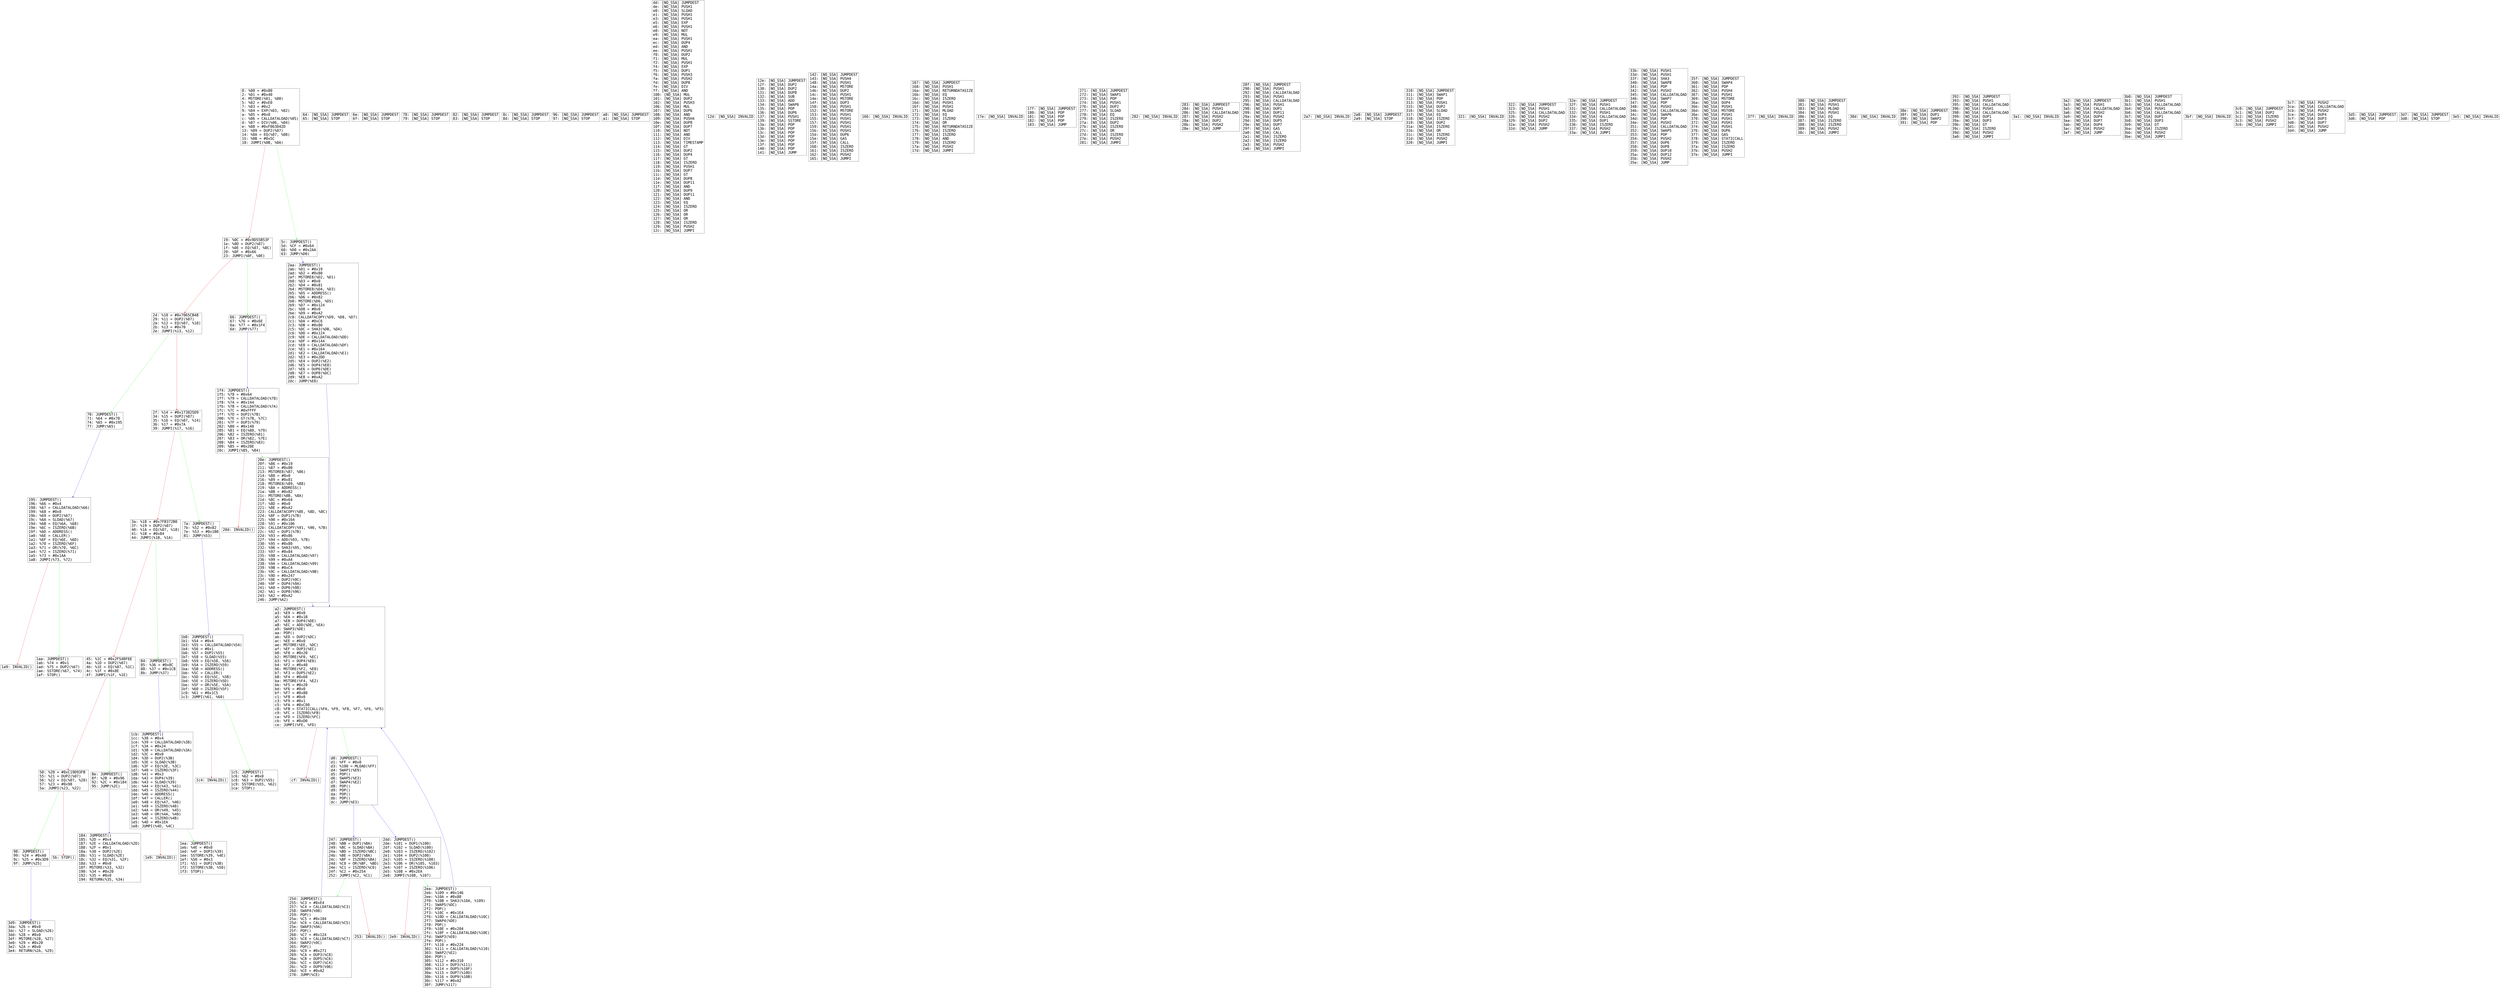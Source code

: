 digraph "graph.cfg.gv" {
	subgraph global {
		node [fontname=Courier fontsize=30.0 rank=same shape=box]
		block_0 [label="0: %00 = #0x80\l2: %01 = #0x40\l4: MSTORE(%01, %00)\l5: %02 = #0xE0\l7: %03 = #0x2\l9: %04 = EXP(%03, %02)\la: %05 = #0x0\lc: %06 = CALLDATALOAD(%05)\ld: %07 = DIV(%06, %04)\le: %08 = #0xF063042D\l13: %09 = DUP2(%07)\l14: %0A = EQ(%07, %08)\l15: %0B = #0x5C\l18: JUMPI(%0B, %0A)\l"]
		block_19 [label="19: %0C = #0x9D55B53F\l1e: %0D = DUP2(%07)\l1f: %0E = EQ(%07, %0C)\l20: %0F = #0x66\l23: JUMPI(%0F, %0E)\l"]
		block_24 [label="24: %10 = #0x7065CB48\l29: %11 = DUP2(%07)\l2a: %12 = EQ(%07, %10)\l2b: %13 = #0x70\l2e: JUMPI(%13, %12)\l"]
		block_2f [label="2f: %14 = #0x173825D9\l34: %15 = DUP2(%07)\l35: %16 = EQ(%07, %14)\l36: %17 = #0x7A\l39: JUMPI(%17, %16)\l"]
		block_3a [label="3a: %18 = #0x7FB372B0\l3f: %19 = DUP2(%07)\l40: %1A = EQ(%07, %18)\l41: %1B = #0x84\l44: JUMPI(%1B, %1A)\l"]
		block_45 [label="45: %1C = #0x2F54BF6E\l4a: %1D = DUP2(%07)\l4b: %1E = EQ(%07, %1C)\l4c: %1F = #0x8E\l4f: JUMPI(%1F, %1E)\l"]
		block_50 [label="50: %20 = #0xC19D93FB\l55: %21 = DUP2(%07)\l56: %22 = EQ(%07, %20)\l57: %23 = #0x98\l5a: JUMPI(%23, %22)\l"]
		block_5b [label="5b: STOP()\l"]
		block_5c [label="5c: JUMPDEST()\l5d: %CF = #0x64\l60: %D0 = #0x2AA\l63: JUMP(%D0)\l"]
		block_64 [label="64: [NO_SSA] JUMPDEST\l65: [NO_SSA] STOP\l"]
		block_66 [label="66: JUMPDEST()\l67: %76 = #0x6E\l6a: %77 = #0x1F4\l6d: JUMP(%77)\l"]
		block_6e [label="6e: [NO_SSA] JUMPDEST\l6f: [NO_SSA] STOP\l"]
		block_70 [label="70: JUMPDEST()\l71: %64 = #0x78\l74: %65 = #0x195\l77: JUMP(%65)\l"]
		block_78 [label="78: [NO_SSA] JUMPDEST\l79: [NO_SSA] STOP\l"]
		block_7a [label="7a: JUMPDEST()\l7b: %52 = #0x82\l7e: %53 = #0x1B0\l81: JUMP(%53)\l"]
		block_82 [label="82: [NO_SSA] JUMPDEST\l83: [NO_SSA] STOP\l"]
		block_84 [label="84: JUMPDEST()\l85: %36 = #0x8C\l88: %37 = #0x1CB\l8b: JUMP(%37)\l"]
		block_8c [label="8c: [NO_SSA] JUMPDEST\l8d: [NO_SSA] STOP\l"]
		block_8e [label="8e: JUMPDEST()\l8f: %2B = #0x96\l92: %2C = #0x184\l95: JUMP(%2C)\l"]
		block_96 [label="96: [NO_SSA] JUMPDEST\l97: [NO_SSA] STOP\l"]
		block_98 [label="98: JUMPDEST()\l99: %24 = #0xA0\l9c: %25 = #0x3D9\l9f: JUMP(%25)\l"]
		block_a0 [label="a0: [NO_SSA] JUMPDEST\la1: [NO_SSA] STOP\l"]
		block_a2 [label="a2: JUMPDEST()\la3: %E9 = #0x0\la5: %EA = #0x1B\la7: %EB = DUP4(%DE)\la8: %EC = ADD(%DE, %EA)\la9: SWAP3(%DE)\laa: POP()\lab: %ED = DUP2(%DC)\lac: %EE = #0x0\lae: MSTORE(%EE, %DC)\laf: %EF = DUP3(%EC)\lb0: %F0 = #0x20\lb2: MSTORE(%F0, %EC)\lb3: %F1 = DUP4(%E0)\lb4: %F2 = #0x40\lb6: MSTORE(%F2, %E0)\lb7: %F3 = DUP5(%E2)\lb8: %F4 = #0x60\lba: MSTORE(%F4, %E2)\lbb: %F5 = #0x20\lbd: %F6 = #0x0\lbf: %F7 = #0x80\lc1: %F8 = #0x0\lc3: %F9 = #0x1\lc5: %FA = #0xC00\lc8: %FB = STATICCALL(%FA, %F9, %F8, %F7, %F6, %F5)\lc9: %FC = ISZERO(%FB)\lca: %FD = ISZERO(%FC)\lcb: %FE = #0xD0\lce: JUMPI(%FE, %FD)\l"]
		block_cf [label="cf: INVALID()\l"]
		block_d0 [label="d0: JUMPDEST()\ld1: %FF = #0x0\ld3: %100 = MLOAD(%FF)\ld4: SWAP1(%E9)\ld5: POP()\ld6: SWAP5(%E3)\ld7: SWAP4(%E2)\ld8: POP()\ld9: POP()\lda: POP()\ldb: POP()\ldc: JUMP(%E3)\l"]
		block_dd [label="dd: [NO_SSA] JUMPDEST\lde: [NO_SSA] PUSH1\le0: [NO_SSA] SLOAD\le1: [NO_SSA] PUSH1\le3: [NO_SSA] PUSH1\le5: [NO_SSA] EXP\le6: [NO_SSA] PUSH1\le8: [NO_SSA] NOT\le9: [NO_SSA] MUL\lea: [NO_SSA] PUSH1\lec: [NO_SSA] DUP4\led: [NO_SSA] AND\lee: [NO_SSA] PUSH1\lf0: [NO_SSA] DUP2\lf1: [NO_SSA] MUL\lf2: [NO_SSA] PUSH1\lf4: [NO_SSA] EXP\lf5: [NO_SSA] DUP1\lf6: [NO_SSA] PUSH3\lfa: [NO_SSA] PUSH2\lfd: [NO_SSA] DUP8\lfe: [NO_SSA] DIV\lff: [NO_SSA] AND\l100: [NO_SSA] MUL\l101: [NO_SSA] DUP2\l102: [NO_SSA] PUSH3\l106: [NO_SSA] MUL\l107: [NO_SSA] DUP6\l108: [NO_SSA] AND\l109: [NO_SSA] PUSH4\l10e: [NO_SSA] DUP8\l10f: [NO_SSA] DUP7\l110: [NO_SSA] NOT\l111: [NO_SSA] AND\l112: [NO_SSA] DIV\l113: [NO_SSA] TIMESTAMP\l114: [NO_SSA] GT\l115: [NO_SSA] DUP2\l116: [NO_SSA] DUP4\l117: [NO_SSA] GT\l118: [NO_SSA] ISZERO\l119: [NO_SSA] PUSH1\l11b: [NO_SSA] DUP7\l11c: [NO_SSA] GT\l11d: [NO_SSA] DUP8\l11e: [NO_SSA] DUP11\l11f: [NO_SSA] AND\l120: [NO_SSA] DUP9\l121: [NO_SSA] DUP11\l122: [NO_SSA] AND\l123: [NO_SSA] EQ\l124: [NO_SSA] ISZERO\l125: [NO_SSA] OR\l126: [NO_SSA] OR\l127: [NO_SSA] OR\l128: [NO_SSA] ISZERO\l129: [NO_SSA] PUSH2\l12c: [NO_SSA] JUMPI\l"]
		block_12d [label="12d: [NO_SSA] INVALID\l"]
		block_12e [label="12e: [NO_SSA] JUMPDEST\l12f: [NO_SSA] DUP2\l130: [NO_SSA] DUP2\l131: [NO_SSA] DUP8\l132: [NO_SSA] SUB\l133: [NO_SSA] ADD\l134: [NO_SSA] SWAP6\l135: [NO_SSA] POP\l136: [NO_SSA] DUP6\l137: [NO_SSA] PUSH1\l139: [NO_SSA] SSTORE\l13a: [NO_SSA] POP\l13b: [NO_SSA] POP\l13c: [NO_SSA] POP\l13d: [NO_SSA] POP\l13e: [NO_SSA] POP\l13f: [NO_SSA] POP\l140: [NO_SSA] POP\l141: [NO_SSA] JUMP\l"]
		block_142 [label="142: [NO_SSA] JUMPDEST\l143: [NO_SSA] PUSH4\l148: [NO_SSA] PUSH1\l14a: [NO_SSA] MSTORE\l14b: [NO_SSA] DUP2\l14c: [NO_SSA] PUSH1\l14e: [NO_SSA] MSTORE\l14f: [NO_SSA] DUP3\l150: [NO_SSA] PUSH1\l152: [NO_SSA] MSTORE\l153: [NO_SSA] PUSH1\l155: [NO_SSA] PUSH1\l157: [NO_SSA] PUSH1\l159: [NO_SSA] PUSH1\l15b: [NO_SSA] PUSH1\l15d: [NO_SSA] DUP6\l15e: [NO_SSA] GAS\l15f: [NO_SSA] CALL\l160: [NO_SSA] ISZERO\l161: [NO_SSA] ISZERO\l162: [NO_SSA] PUSH2\l165: [NO_SSA] JUMPI\l"]
		block_166 [label="166: [NO_SSA] INVALID\l"]
		block_167 [label="167: [NO_SSA] JUMPDEST\l168: [NO_SSA] PUSH1\l16a: [NO_SSA] RETURNDATASIZE\l16b: [NO_SSA] EQ\l16c: [NO_SSA] ISZERO\l16d: [NO_SSA] PUSH1\l16f: [NO_SSA] PUSH1\l171: [NO_SSA] MLOAD\l172: [NO_SSA] EQ\l173: [NO_SSA] ISZERO\l174: [NO_SSA] OR\l175: [NO_SSA] RETURNDATASIZE\l176: [NO_SSA] ISZERO\l177: [NO_SSA] ISZERO\l178: [NO_SSA] AND\l179: [NO_SSA] ISZERO\l17a: [NO_SSA] PUSH2\l17d: [NO_SSA] JUMPI\l"]
		block_17e [label="17e: [NO_SSA] INVALID\l"]
		block_17f [label="17f: [NO_SSA] JUMPDEST\l180: [NO_SSA] POP\l181: [NO_SSA] POP\l182: [NO_SSA] POP\l183: [NO_SSA] JUMP\l"]
		block_184 [label="184: JUMPDEST()\l185: %2D = #0x4\l187: %2E = CALLDATALOAD(%2D)\l188: %2F = #0x1\l18a: %30 = DUP2(%2E)\l18b: %31 = SLOAD(%2E)\l18c: %32 = EQ(%31, %2F)\l18d: %33 = #0x0\l18f: MSTORE(%33, %32)\l190: %34 = #0x20\l192: %35 = #0x0\l194: RETURN(%35, %34)\l"]
		block_195 [label="195: JUMPDEST()\l196: %66 = #0x4\l198: %67 = CALLDATALOAD(%66)\l199: %68 = #0x0\l19b: %69 = DUP2(%67)\l19c: %6A = SLOAD(%67)\l19d: %6B = EQ(%6A, %68)\l19e: %6C = ISZERO(%6B)\l19f: %6D = ADDRESS()\l1a0: %6E = CALLER()\l1a1: %6F = EQ(%6E, %6D)\l1a2: %70 = ISZERO(%6F)\l1a3: %71 = OR(%70, %6C)\l1a4: %72 = ISZERO(%71)\l1a5: %73 = #0x1AA\l1a8: JUMPI(%73, %72)\l"]
		block_1a9 [label="1a9: INVALID()\l"]
		block_1aa [label="1aa: JUMPDEST()\l1ab: %74 = #0x1\l1ad: %75 = DUP2(%67)\l1ae: SSTORE(%67, %74)\l1af: STOP()\l"]
		block_1b0 [label="1b0: JUMPDEST()\l1b1: %54 = #0x4\l1b3: %55 = CALLDATALOAD(%54)\l1b4: %56 = #0x1\l1b6: %57 = DUP2(%55)\l1b7: %58 = SLOAD(%55)\l1b8: %59 = EQ(%58, %56)\l1b9: %5A = ISZERO(%59)\l1ba: %5B = ADDRESS()\l1bb: %5C = CALLER()\l1bc: %5D = EQ(%5C, %5B)\l1bd: %5E = ISZERO(%5D)\l1be: %5F = OR(%5E, %5A)\l1bf: %60 = ISZERO(%5F)\l1c0: %61 = #0x1C5\l1c3: JUMPI(%61, %60)\l"]
		block_1c4 [label="1c4: INVALID()\l"]
		block_1c5 [label="1c5: JUMPDEST()\l1c6: %62 = #0x0\l1c8: %63 = DUP2(%55)\l1c9: SSTORE(%55, %62)\l1ca: STOP()\l"]
		block_1cb [label="1cb: JUMPDEST()\l1cc: %38 = #0x4\l1ce: %39 = CALLDATALOAD(%38)\l1cf: %3A = #0x24\l1d1: %3B = CALLDATALOAD(%3A)\l1d2: %3C = #0x0\l1d4: %3D = DUP2(%3B)\l1d5: %3E = SLOAD(%3B)\l1d6: %3F = EQ(%3E, %3C)\l1d7: %40 = ISZERO(%3F)\l1d8: %41 = #0x3\l1da: %42 = DUP4(%39)\l1db: %43 = SLOAD(%39)\l1dc: %44 = EQ(%43, %41)\l1dd: %45 = ISZERO(%44)\l1de: %46 = ADDRESS()\l1df: %47 = CALLER()\l1e0: %48 = EQ(%47, %46)\l1e1: %49 = ISZERO(%48)\l1e2: %4A = OR(%49, %45)\l1e3: %4B = OR(%4A, %40)\l1e4: %4C = ISZERO(%4B)\l1e5: %4D = #0x1EA\l1e8: JUMPI(%4D, %4C)\l"]
		block_1e9 [label="1e9: INVALID()\l"]
		block_1ea [label="1ea: JUMPDEST()\l1eb: %4E = #0x0\l1ed: %4F = DUP3(%39)\l1ee: SSTORE(%39, %4E)\l1ef: %50 = #0x3\l1f1: %51 = DUP2(%3B)\l1f2: SSTORE(%3B, %50)\l1f3: STOP()\l"]
		block_1f4 [label="1f4: JUMPDEST()\l1f5: %78 = #0x64\l1f7: %79 = CALLDATALOAD(%78)\l1f8: %7A = #0x144\l1fb: %7B = CALLDATALOAD(%7A)\l1fc: %7C = #0xFFFF\l1ff: %7D = DUP2(%7B)\l200: %7E = GT(%7B, %7C)\l201: %7F = DUP3(%79)\l202: %80 = #0x140\l205: %81 = EQ(%80, %79)\l206: %82 = ISZERO(%81)\l207: %83 = OR(%82, %7E)\l208: %84 = ISZERO(%83)\l209: %85 = #0x20E\l20c: JUMPI(%85, %84)\l"]
		block_20d [label="20d: INVALID()\l"]
		block_20e [label="20e: JUMPDEST()\l20f: %86 = #0x19\l211: %87 = #0x80\l213: MSTORE8(%87, %86)\l214: %88 = #0x0\l216: %89 = #0x81\l218: MSTORE8(%89, %88)\l219: %8A = ADDRESS()\l21a: %8B = #0x82\l21c: MSTORE(%8B, %8A)\l21d: %8C = #0x64\l21f: %8D = #0x0\l221: %8E = #0xA2\l223: CALLDATACOPY(%8E, %8D, %8C)\l224: %8F = DUP1(%7B)\l225: %90 = #0x164\l228: %91 = #0x106\l22b: CALLDATACOPY(%91, %90, %7B)\l22c: %92 = DUP1(%7B)\l22d: %93 = #0x86\l22f: %94 = ADD(%93, %7B)\l230: %95 = #0x80\l232: %96 = SHA3(%95, %94)\l233: %97 = #0x84\l235: %98 = CALLDATALOAD(%97)\l236: %99 = #0xA4\l238: %9A = CALLDATALOAD(%99)\l239: %9B = #0xC4\l23b: %9C = CALLDATALOAD(%9B)\l23c: %9D = #0x247\l23f: %9E = DUP2(%9C)\l240: %9F = DUP4(%9A)\l241: %A0 = DUP6(%98)\l242: %A1 = DUP8(%96)\l243: %A2 = #0xA2\l246: JUMP(%A2)\l"]
		block_247 [label="247: JUMPDEST()\l248: %BB = DUP1(%BA)\l249: %BC = SLOAD(%BA)\l24a: %BD = ISZERO(%BC)\l24b: %BE = DUP2(%BA)\l24c: %BF = ISZERO(%BA)\l24d: %C0 = OR(%BF, %BD)\l24e: %C1 = ISZERO(%C0)\l24f: %C2 = #0x254\l252: JUMPI(%C2, %C1)\l"]
		block_253 [label="253: INVALID()\l"]
		block_254 [label="254: JUMPDEST()\l255: %C3 = #0xE4\l257: %C4 = CALLDATALOAD(%C3)\l258: SWAP4(%98)\l259: POP()\l25a: %C5 = #0x104\l25d: %C6 = CALLDATALOAD(%C5)\l25e: SWAP3(%9A)\l25f: POP()\l260: %C7 = #0x124\l263: %C8 = CALLDATALOAD(%C7)\l264: SWAP2(%9C)\l265: POP()\l266: %C9 = #0x271\l269: %CA = DUP3(%C8)\l26a: %CB = DUP5(%C6)\l26b: %CC = DUP7(%C4)\l26c: %CD = DUP9(%96)\l26d: %CE = #0xA2\l270: JUMP(%CE)\l"]
		block_271 [label="271: [NO_SSA] JUMPDEST\l272: [NO_SSA] SWAP1\l273: [NO_SSA] POP\l274: [NO_SSA] PUSH1\l276: [NO_SSA] DUP2\l277: [NO_SSA] SLOAD\l278: [NO_SSA] EQ\l279: [NO_SSA] ISZERO\l27a: [NO_SSA] DUP2\l27b: [NO_SSA] ISZERO\l27c: [NO_SSA] OR\l27d: [NO_SSA] ISZERO\l27e: [NO_SSA] PUSH2\l281: [NO_SSA] JUMPI\l"]
		block_282 [label="282: [NO_SSA] INVALID\l"]
		block_283 [label="283: [NO_SSA] JUMPDEST\l284: [NO_SSA] PUSH1\l286: [NO_SSA] CALLDATALOAD\l287: [NO_SSA] PUSH2\l28a: [NO_SSA] DUP2\l28b: [NO_SSA] PUSH2\l28e: [NO_SSA] JUMP\l"]
		block_28f [label="28f: [NO_SSA] JUMPDEST\l290: [NO_SSA] PUSH1\l292: [NO_SSA] CALLDATALOAD\l293: [NO_SSA] PUSH1\l295: [NO_SSA] CALLDATALOAD\l296: [NO_SSA] PUSH1\l298: [NO_SSA] DUP1\l299: [NO_SSA] DUP11\l29a: [NO_SSA] PUSH2\l29d: [NO_SSA] DUP5\l29e: [NO_SSA] DUP7\l29f: [NO_SSA] GAS\l2a0: [NO_SSA] CALL\l2a1: [NO_SSA] ISZERO\l2a2: [NO_SSA] ISZERO\l2a3: [NO_SSA] PUSH2\l2a6: [NO_SSA] JUMPI\l"]
		block_2a7 [label="2a7: [NO_SSA] INVALID\l"]
		block_2a8 [label="2a8: [NO_SSA] JUMPDEST\l2a9: [NO_SSA] STOP\l"]
		block_2aa [label="2aa: JUMPDEST()\l2ab: %D1 = #0x19\l2ad: %D2 = #0x80\l2af: MSTORE8(%D2, %D1)\l2b0: %D3 = #0x0\l2b2: %D4 = #0x81\l2b4: MSTORE8(%D4, %D3)\l2b5: %D5 = ADDRESS()\l2b6: %D6 = #0x82\l2b8: MSTORE(%D6, %D5)\l2b9: %D7 = #0x124\l2bc: %D8 = #0x0\l2be: %D9 = #0xA2\l2c0: CALLDATACOPY(%D9, %D8, %D7)\l2c1: %DA = #0xC6\l2c3: %DB = #0x80\l2c5: %DC = SHA3(%DB, %DA)\l2c6: %DD = #0x124\l2c9: %DE = CALLDATALOAD(%DD)\l2ca: %DF = #0x144\l2cd: %E0 = CALLDATALOAD(%DF)\l2ce: %E1 = #0x164\l2d1: %E2 = CALLDATALOAD(%E1)\l2d2: %E3 = #0x2DD\l2d5: %E4 = DUP2(%E2)\l2d6: %E5 = DUP4(%E0)\l2d7: %E6 = DUP6(%DE)\l2d8: %E7 = DUP8(%DC)\l2d9: %E8 = #0xA2\l2dc: JUMP(%E8)\l"]
		block_2dd [label="2dd: JUMPDEST()\l2de: %101 = DUP1(%100)\l2df: %102 = SLOAD(%100)\l2e0: %103 = ISZERO(%102)\l2e1: %104 = DUP2(%100)\l2e2: %105 = ISZERO(%100)\l2e3: %106 = OR(%105, %103)\l2e4: %107 = ISZERO(%106)\l2e5: %108 = #0x2EA\l2e8: JUMPI(%108, %107)\l"]
		block_2e9 [label="2e9: INVALID()\l"]
		block_2ea [label="2ea: JUMPDEST()\l2eb: %109 = #0x146\l2ee: %10A = #0x80\l2f0: %10B = SHA3(%10A, %109)\l2f1: SWAP5(%DC)\l2f2: POP()\l2f3: %10C = #0x1E4\l2f6: %10D = CALLDATALOAD(%10C)\l2f7: SWAP4(%DE)\l2f8: POP()\l2f9: %10E = #0x204\l2fc: %10F = CALLDATALOAD(%10E)\l2fd: SWAP3(%E0)\l2fe: POP()\l2ff: %110 = #0x224\l302: %111 = CALLDATALOAD(%110)\l303: SWAP2(%E2)\l304: POP()\l305: %112 = #0x310\l308: %113 = DUP3(%111)\l309: %114 = DUP5(%10F)\l30a: %115 = DUP7(%10D)\l30b: %116 = DUP9(%10B)\l30c: %117 = #0xA2\l30f: JUMP(%117)\l"]
		block_310 [label="310: [NO_SSA] JUMPDEST\l311: [NO_SSA] SWAP1\l312: [NO_SSA] POP\l313: [NO_SSA] PUSH1\l315: [NO_SSA] DUP2\l316: [NO_SSA] SLOAD\l317: [NO_SSA] EQ\l318: [NO_SSA] ISZERO\l319: [NO_SSA] DUP2\l31a: [NO_SSA] ISZERO\l31b: [NO_SSA] OR\l31c: [NO_SSA] ISZERO\l31d: [NO_SSA] PUSH2\l320: [NO_SSA] JUMPI\l"]
		block_321 [label="321: [NO_SSA] INVALID\l"]
		block_322 [label="322: [NO_SSA] JUMPDEST\l323: [NO_SSA] PUSH1\l325: [NO_SSA] CALLDATALOAD\l326: [NO_SSA] PUSH2\l329: [NO_SSA] DUP2\l32a: [NO_SSA] PUSH2\l32d: [NO_SSA] JUMP\l"]
		block_32e [label="32e: [NO_SSA] JUMPDEST\l32f: [NO_SSA] PUSH1\l331: [NO_SSA] CALLDATALOAD\l332: [NO_SSA] PUSH1\l334: [NO_SSA] CALLDATALOAD\l335: [NO_SSA] DUP1\l336: [NO_SSA] ISZERO\l337: [NO_SSA] PUSH2\l33a: [NO_SSA] JUMPI\l"]
		block_33b [label="33b: [NO_SSA] PUSH1\l33d: [NO_SSA] PUSH1\l33f: [NO_SSA] SHA3\l340: [NO_SSA] SWAP8\l341: [NO_SSA] POP\l342: [NO_SSA] PUSH2\l345: [NO_SSA] CALLDATALOAD\l346: [NO_SSA] SWAP7\l347: [NO_SSA] POP\l348: [NO_SSA] PUSH2\l34b: [NO_SSA] CALLDATALOAD\l34c: [NO_SSA] SWAP6\l34d: [NO_SSA] POP\l34e: [NO_SSA] PUSH2\l351: [NO_SSA] CALLDATALOAD\l352: [NO_SSA] SWAP5\l353: [NO_SSA] POP\l354: [NO_SSA] PUSH2\l357: [NO_SSA] DUP6\l358: [NO_SSA] DUP8\l359: [NO_SSA] DUP10\l35a: [NO_SSA] DUP12\l35b: [NO_SSA] PUSH2\l35e: [NO_SSA] JUMP\l"]
		block_35f [label="35f: [NO_SSA] JUMPDEST\l360: [NO_SSA] SWAP4\l361: [NO_SSA] POP\l362: [NO_SSA] PUSH4\l367: [NO_SSA] PUSH1\l369: [NO_SSA] MSTORE\l36a: [NO_SSA] DUP4\l36b: [NO_SSA] PUSH1\l36d: [NO_SSA] MSTORE\l36e: [NO_SSA] PUSH1\l370: [NO_SSA] PUSH1\l372: [NO_SSA] PUSH1\l374: [NO_SSA] PUSH1\l376: [NO_SSA] DUP6\l377: [NO_SSA] GAS\l378: [NO_SSA] STATICCALL\l379: [NO_SSA] ISZERO\l37a: [NO_SSA] ISZERO\l37b: [NO_SSA] PUSH2\l37e: [NO_SSA] JUMPI\l"]
		block_37f [label="37f: [NO_SSA] INVALID\l"]
		block_380 [label="380: [NO_SSA] JUMPDEST\l381: [NO_SSA] PUSH1\l383: [NO_SSA] MLOAD\l384: [NO_SSA] PUSH1\l386: [NO_SSA] EQ\l387: [NO_SSA] ISZERO\l388: [NO_SSA] ISZERO\l389: [NO_SSA] PUSH2\l38c: [NO_SSA] JUMPI\l"]
		block_38d [label="38d: [NO_SSA] INVALID\l"]
		block_38e [label="38e: [NO_SSA] JUMPDEST\l38f: [NO_SSA] DUP1\l390: [NO_SSA] SWAP2\l391: [NO_SSA] POP\l"]
		block_392 [label="392: [NO_SSA] JUMPDEST\l393: [NO_SSA] PUSH1\l395: [NO_SSA] CALLDATALOAD\l396: [NO_SSA] PUSH1\l398: [NO_SSA] CALLDATALOAD\l399: [NO_SSA] DUP1\l39a: [NO_SSA] DUP3\l39b: [NO_SSA] GT\l39c: [NO_SSA] ISZERO\l39d: [NO_SSA] PUSH2\l3a0: [NO_SSA] JUMPI\l"]
		block_3a1 [label="3a1: [NO_SSA] INVALID\l"]
		block_3a2 [label="3a2: [NO_SSA] JUMPDEST\l3a3: [NO_SSA] PUSH1\l3a5: [NO_SSA] CALLDATALOAD\l3a6: [NO_SSA] PUSH2\l3a9: [NO_SSA] DUP4\l3aa: [NO_SSA] DUP7\l3ab: [NO_SSA] DUP4\l3ac: [NO_SSA] PUSH2\l3af: [NO_SSA] JUMP\l"]
		block_3b0 [label="3b0: [NO_SSA] JUMPDEST\l3b1: [NO_SSA] PUSH1\l3b3: [NO_SSA] CALLDATALOAD\l3b4: [NO_SSA] PUSH1\l3b6: [NO_SSA] CALLDATALOAD\l3b7: [NO_SSA] DUP1\l3b8: [NO_SSA] DUP3\l3b9: [NO_SSA] GT\l3ba: [NO_SSA] ISZERO\l3bb: [NO_SSA] PUSH2\l3be: [NO_SSA] JUMPI\l"]
		block_3bf [label="3bf: [NO_SSA] INVALID\l"]
		block_3c0 [label="3c0: [NO_SSA] JUMPDEST\l3c1: [NO_SSA] DUP2\l3c2: [NO_SSA] ISZERO\l3c3: [NO_SSA] PUSH2\l3c6: [NO_SSA] JUMPI\l"]
		block_3c7 [label="3c7: [NO_SSA] PUSH2\l3ca: [NO_SSA] CALLDATALOAD\l3cb: [NO_SSA] PUSH2\l3ce: [NO_SSA] DUP4\l3cf: [NO_SSA] DUP3\l3d0: [NO_SSA] DUP7\l3d1: [NO_SSA] PUSH2\l3d4: [NO_SSA] JUMP\l"]
		block_3d5 [label="3d5: [NO_SSA] JUMPDEST\l3d6: [NO_SSA] POP\l"]
		block_3d7 [label="3d7: [NO_SSA] JUMPDEST\l3d8: [NO_SSA] STOP\l"]
		block_3d9 [label="3d9: JUMPDEST()\l3da: %26 = #0x0\l3dc: %27 = SLOAD(%26)\l3dd: %28 = #0x0\l3df: MSTORE(%28, %27)\l3e0: %29 = #0x20\l3e2: %2A = #0x0\l3e4: RETURN(%2A, %29)\l"]
		block_3e5 [label="3e5: [NO_SSA] INVALID\l"]
	}
	block_45 -> block_8e [color=green]
	block_1cb -> block_1e9 [color=red]
	block_84 -> block_1cb [color=blue]
	block_1b0 -> block_1c4 [color=red]
	block_2f -> block_7a [color=green]
	block_1f4 -> block_20e [color=green]
	block_98 -> block_3d9 [color=blue]
	block_2dd -> block_2e9 [color=red]
	block_247 -> block_254 [color=green]
	block_3a -> block_45 [color=red]
	block_2ea -> block_a2 [color=blue]
	block_2f -> block_3a [color=red]
	block_8e -> block_184 [color=blue]
	block_1cb -> block_1ea [color=green]
	block_254 -> block_a2 [color=blue]
	block_24 -> block_70 [color=green]
	block_d0 -> block_247 [color=blue]
	block_19 -> block_24 [color=red]
	block_70 -> block_195 [color=blue]
	block_2dd -> block_2ea [color=green]
	block_a2 -> block_cf [color=red]
	block_247 -> block_253 [color=red]
	block_50 -> block_98 [color=green]
	block_d0 -> block_2dd [color=blue]
	block_5c -> block_2aa [color=blue]
	block_20e -> block_a2 [color=blue]
	block_0 -> block_5c [color=green]
	block_1f4 -> block_20d [color=red]
	block_66 -> block_1f4 [color=blue]
	block_195 -> block_1a9 [color=red]
	block_45 -> block_50 [color=red]
	block_0 -> block_19 [color=red]
	block_7a -> block_1b0 [color=blue]
	block_1b0 -> block_1c5 [color=green]
	block_19 -> block_66 [color=green]
	block_24 -> block_2f [color=red]
	block_2aa -> block_a2 [color=blue]
	block_3a -> block_84 [color=green]
	block_a2 -> block_d0 [color=green]
	block_195 -> block_1aa [color=green]
	block_50 -> block_5b [color=red]
}
